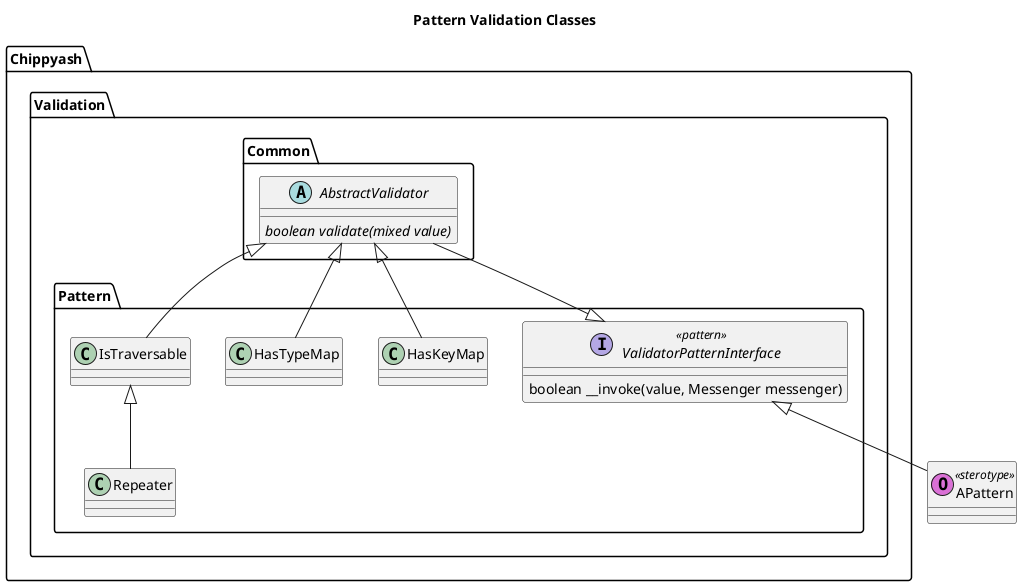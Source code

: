 @startuml
title Pattern Validation Classes

class APattern << (O, orchid) sterotype >>


namespace Chippyash.Validation {
    namespace Pattern {
        interface ValidatorPatternInterface << pattern >> {
            boolean __invoke(value, Messenger messenger)
        }
        class HasKeyMap
        class HasTypeMap
        class IsTraversable
        class Repeater
        ValidatorPatternInterface <|-- .APattern
    }

    namespace Common {
        abstract class AbstractValidator {
            {abstract} boolean validate(mixed value)
        }


    }

}
Chippyash.Validation.Common.AbstractValidator --|> Chippyash.Validation.Pattern.ValidatorPatternInterface
Chippyash.Validation.Common.AbstractValidator <|-- Chippyash.Validation.Pattern.HasKeyMap
Chippyash.Validation.Common.AbstractValidator <|-- Chippyash.Validation.Pattern.HasTypeMap
Chippyash.Validation.Common.AbstractValidator <|-- Chippyash.Validation.Pattern.IsTraversable
Chippyash.Validation.Pattern.IsTraversable <|-- Chippyash.Validation.Pattern.Repeater


@enduml